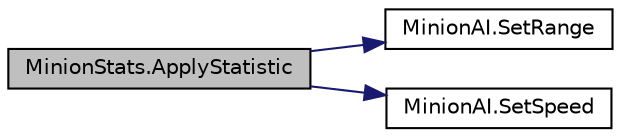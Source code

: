digraph "MinionStats.ApplyStatistic"
{
 // INTERACTIVE_SVG=YES
 // LATEX_PDF_SIZE
  bgcolor="transparent";
  edge [fontname="Helvetica",fontsize="10",labelfontname="Helvetica",labelfontsize="10"];
  node [fontname="Helvetica",fontsize="10",shape=record];
  rankdir="LR";
  Node1 [label="MinionStats.ApplyStatistic",height=0.2,width=0.4,color="black", fillcolor="grey75", style="filled", fontcolor="black",tooltip=" "];
  Node1 -> Node2 [color="midnightblue",fontsize="10",style="solid",fontname="Helvetica"];
  Node2 [label="MinionAI.SetRange",height=0.2,width=0.4,color="black",URL="$class_minion_a_i.html#ac52b368d1ec72545ac0c0a4708c1c155",tooltip=" "];
  Node1 -> Node3 [color="midnightblue",fontsize="10",style="solid",fontname="Helvetica"];
  Node3 [label="MinionAI.SetSpeed",height=0.2,width=0.4,color="black",URL="$class_minion_a_i.html#a84c1cea7268781a3cafec4135d94df5c",tooltip=" "];
}

